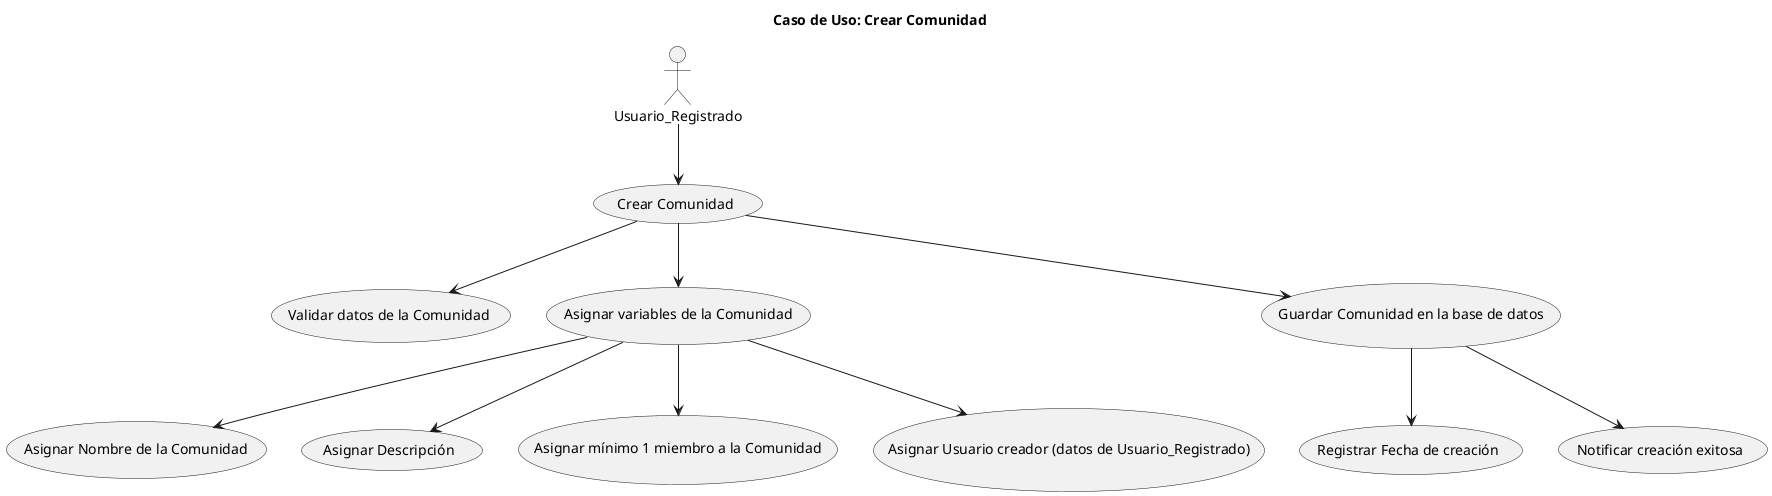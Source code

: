 @startuml
title Caso de Uso: Crear Comunidad

actor Usuario_Registrado as Usuario

usecase "Crear Comunidad" as CrearComunidad
usecase "Validar datos de la Comunidad" as ValidarDatos
usecase "Asignar variables de la Comunidad" as AsignarVariables
usecase "Asignar Nombre de la Comunidad" as Nombre
usecase "Asignar Descripción" as Descripcion
usecase "Asignar mínimo 1 miembro a la Comunidad" as Miembros
usecase "Asignar Usuario creador (datos de Usuario_Registrado)" as UsuarioCreador
usecase "Guardar Comunidad en la base de datos" as GuardarPost
usecase "Registrar Fecha de creación" as FechaCreacion
usecase "Notificar creación exitosa" as NotificarCreacion

Usuario --> CrearComunidad
CrearComunidad --> ValidarDatos
CrearComunidad --> AsignarVariables
AsignarVariables --> Nombre
AsignarVariables --> Descripcion
AsignarVariables --> Miembros
AsignarVariables --> UsuarioCreador
CrearComunidad --> GuardarPost
GuardarPost --> FechaCreacion
GuardarPost --> NotificarCreacion

@enduml
